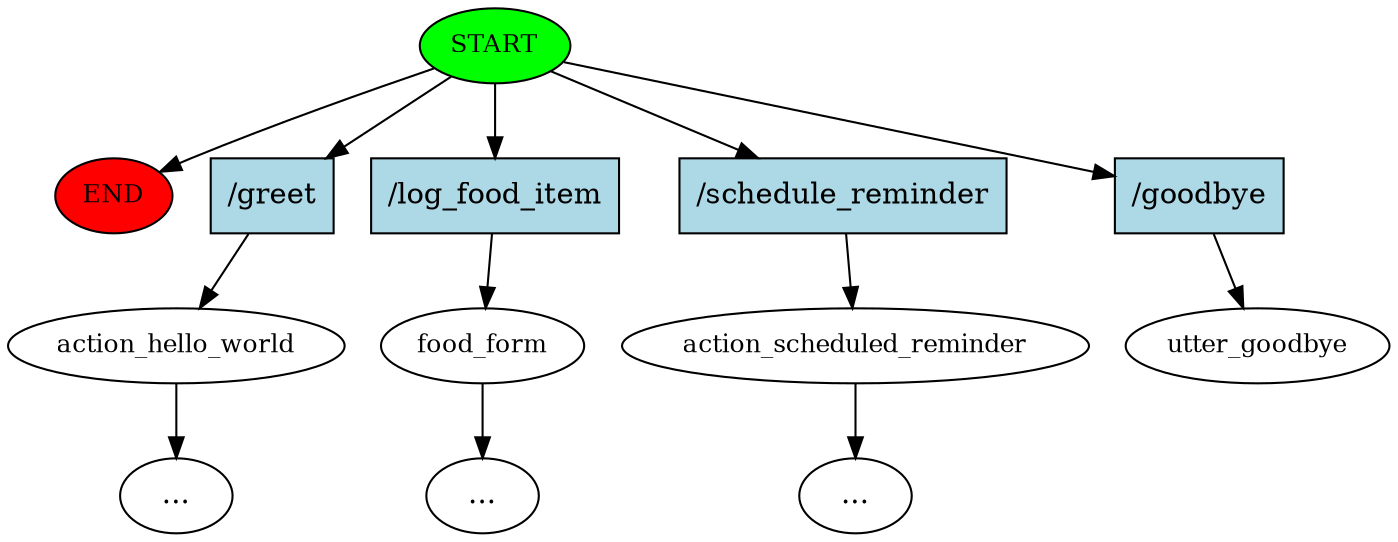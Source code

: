 digraph  {
0 [class="start active", fillcolor=green, fontsize=12, label=START, style=filled];
"-1" [class=end, fillcolor=red, fontsize=12, label=END, style=filled];
1 [class="", fontsize=12, label=action_hello_world];
3 [class="", fontsize=12, label=food_form];
"-6" [class=ellipsis, label="..."];
5 [class="", fontsize=12, label=action_scheduled_reminder];
"-7" [class=ellipsis, label="..."];
"-8" [class=ellipsis, label="..."];
7 [class="dashed active", fontsize=12, label=utter_goodbye];
8 [class=intent, fillcolor=lightblue, label="/greet", shape=rect, style=filled];
9 [class=intent, fillcolor=lightblue, label="/log_food_item", shape=rect, style=filled];
10 [class=intent, fillcolor=lightblue, label="/schedule_reminder", shape=rect, style=filled];
11 [class="intent active", fillcolor=lightblue, label="/goodbye", shape=rect, style=filled];
0 -> "-1"  [class="", key=NONE, label=""];
0 -> 8  [class="", key=0];
0 -> 9  [class="", key=0];
0 -> 10  [class="", key=0];
0 -> 11  [class=active, key=0];
1 -> "-8"  [class="", key=NONE, label=""];
3 -> "-6"  [class="", key=NONE, label=""];
5 -> "-7"  [class="", key=NONE, label=""];
8 -> 1  [class="", key=0];
9 -> 3  [class="", key=0];
10 -> 5  [class="", key=0];
11 -> 7  [class=active, key=0];
}
